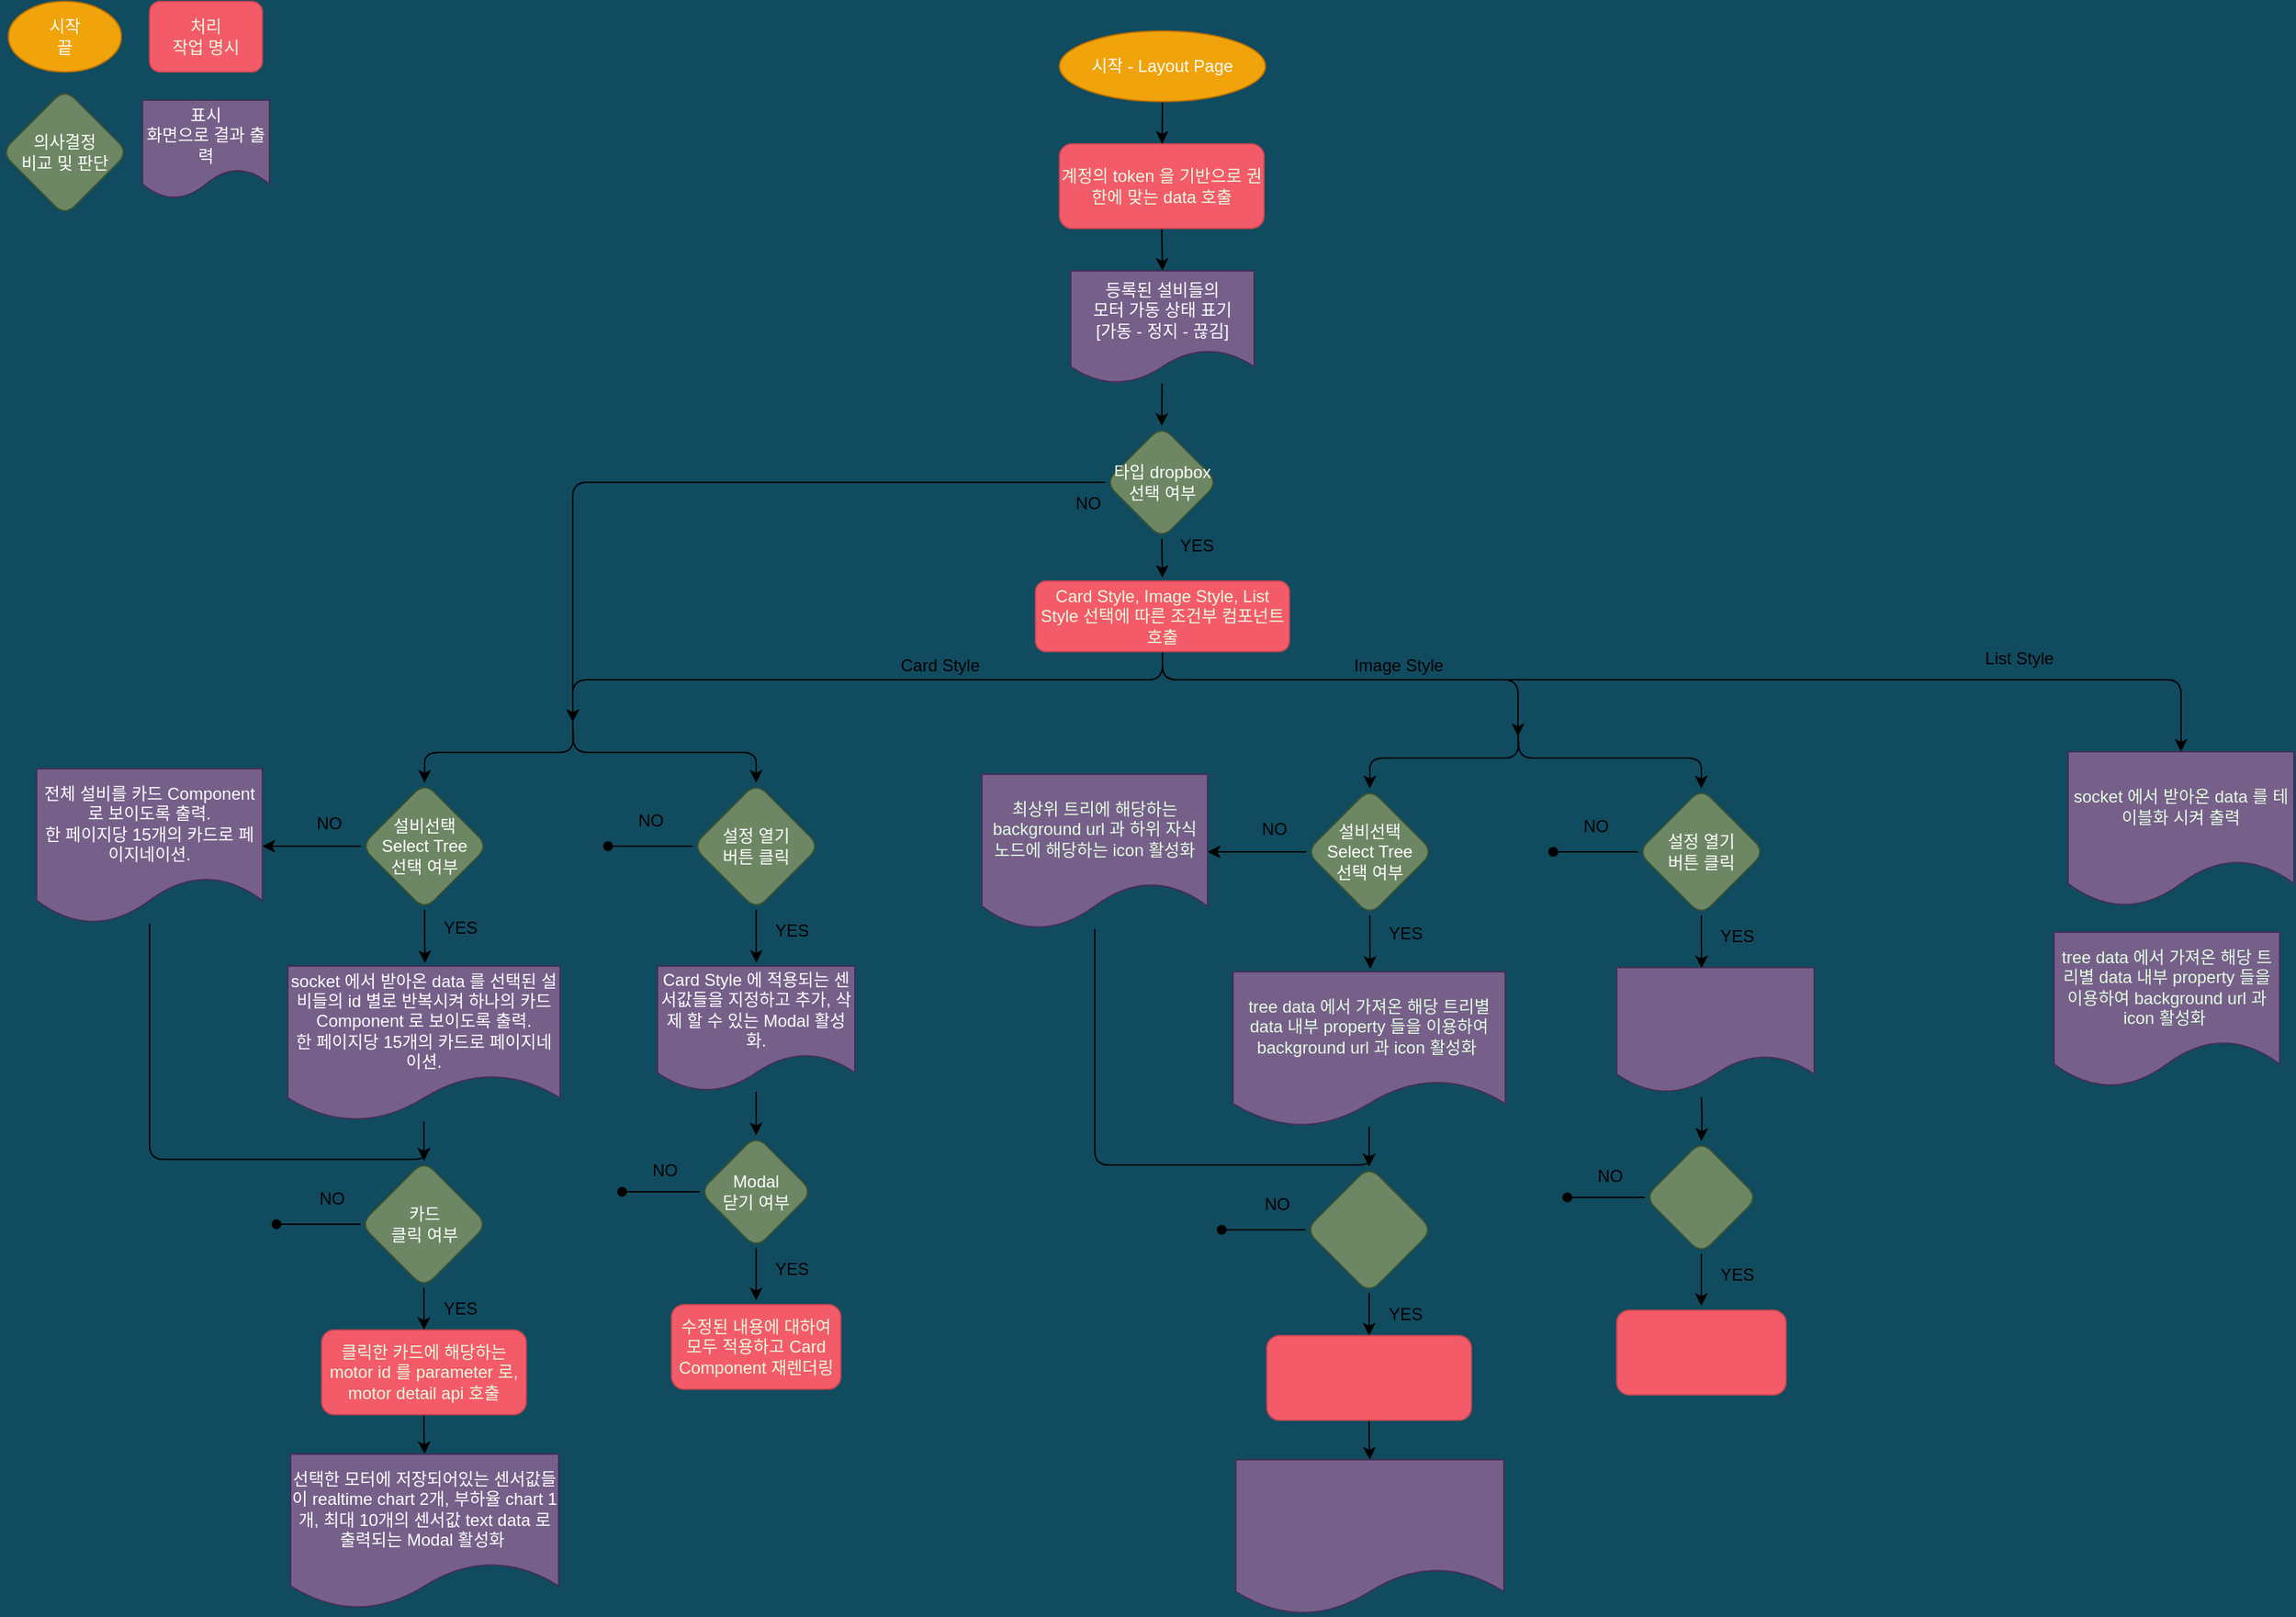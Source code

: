 <mxfile>
    <diagram id="Xwy4MLogNIPWX0uJKcdW" name="페이지-1">
        <mxGraphModel dx="1444" dy="819" grid="1" gridSize="10" guides="1" tooltips="1" connect="1" arrows="1" fold="1" page="1" pageScale="1" pageWidth="827" pageHeight="1169" background="#114B5F" math="0" shadow="0">
            <root>
                <mxCell id="0"/>
                <mxCell id="1" parent="0"/>
                <mxCell id="2" value="&lt;font style=&quot;font-size: 12px;&quot;&gt;의사결정&lt;br&gt;비교 및 판단&lt;/font&gt;" style="rhombus;whiteSpace=wrap;html=1;fillColor=#6d8764;strokeColor=#3A5431;fontColor=#ffffff;rounded=1;glass=0;strokeWidth=1;shadow=0;" parent="1" vertex="1">
                    <mxGeometry x="5" y="71" width="90" height="90" as="geometry"/>
                </mxCell>
                <mxCell id="129" style="edgeStyle=none;html=1;exitX=0.5;exitY=1;exitDx=0;exitDy=0;entryX=0.5;entryY=0;entryDx=0;entryDy=0;" parent="1" source="9" target="127" edge="1">
                    <mxGeometry relative="1" as="geometry"/>
                </mxCell>
                <mxCell id="9" value="계정의 token 을 기반으로 권한에 맞는 data 호출" style="whiteSpace=wrap;html=1;fillColor=#F45B69;strokeColor=#C34651;fontColor=#E4FDE1;rounded=1;glass=0;strokeWidth=1;shadow=0;" parent="1" vertex="1">
                    <mxGeometry x="755" y="110" width="145" height="60" as="geometry"/>
                </mxCell>
                <mxCell id="22" style="edgeStyle=none;html=1;exitX=0.5;exitY=1;exitDx=0;exitDy=0;" parent="1" source="23" target="9" edge="1">
                    <mxGeometry relative="1" as="geometry"/>
                </mxCell>
                <mxCell id="23" value="&lt;font color=&quot;#ffffff&quot;&gt;시작 - Layout Page&lt;/font&gt;" style="ellipse;whiteSpace=wrap;html=1;fillStyle=auto;fillColor=#f0a30a;fontColor=#000000;strokeColor=#BD7000;" parent="1" vertex="1">
                    <mxGeometry x="755" y="30" width="146" height="50" as="geometry"/>
                </mxCell>
                <mxCell id="36" value="표시&lt;br&gt;화면으로 결과 출력" style="shape=document;whiteSpace=wrap;html=1;boundedLbl=1;fillColor=#76608a;strokeColor=#432D57;fontColor=#ffffff;rounded=1;glass=0;strokeWidth=1;shadow=0;" parent="1" vertex="1">
                    <mxGeometry x="105" y="79" width="90" height="70" as="geometry"/>
                </mxCell>
                <mxCell id="37" value="처리&lt;br&gt;작업 명시" style="whiteSpace=wrap;html=1;fillColor=#F45B69;strokeColor=#C34651;fontColor=#E4FDE1;rounded=1;glass=0;strokeWidth=1;shadow=0;" parent="1" vertex="1">
                    <mxGeometry x="110" y="9" width="80" height="50" as="geometry"/>
                </mxCell>
                <mxCell id="38" value="&lt;font color=&quot;#ffffff&quot;&gt;시작&lt;br&gt;끝&lt;/font&gt;" style="ellipse;whiteSpace=wrap;html=1;fillStyle=auto;fillColor=#f0a30a;fontColor=#000000;strokeColor=#BD7000;" parent="1" vertex="1">
                    <mxGeometry x="10" y="9" width="80" height="50" as="geometry"/>
                </mxCell>
                <mxCell id="132" style="edgeStyle=none;html=1;exitX=0.5;exitY=1;exitDx=0;exitDy=0;entryX=0.5;entryY=-0.047;entryDx=0;entryDy=0;entryPerimeter=0;" parent="1" source="111" target="122" edge="1">
                    <mxGeometry relative="1" as="geometry"/>
                </mxCell>
                <mxCell id="133" style="edgeStyle=orthogonalEdgeStyle;html=1;exitX=0;exitY=0.5;exitDx=0;exitDy=0;" parent="1" source="111" edge="1">
                    <mxGeometry relative="1" as="geometry">
                        <mxPoint x="410" y="520" as="targetPoint"/>
                        <Array as="points">
                            <mxPoint x="410" y="350"/>
                        </Array>
                    </mxGeometry>
                </mxCell>
                <mxCell id="111" value="타입 dropbox&lt;br&gt;선택 여부" style="rhombus;whiteSpace=wrap;html=1;fillColor=#6d8764;strokeColor=#3A5431;fontColor=#ffffff;rounded=1;glass=0;strokeWidth=1;shadow=0;" parent="1" vertex="1">
                    <mxGeometry x="787.5" y="310" width="80" height="80" as="geometry"/>
                </mxCell>
                <mxCell id="116" value="NO" style="text;html=1;align=center;verticalAlign=middle;resizable=0;points=[];autosize=1;strokeColor=none;fillColor=none;" parent="1" vertex="1">
                    <mxGeometry x="755" y="350" width="40" height="30" as="geometry"/>
                </mxCell>
                <mxCell id="117" value="YES" style="text;html=1;align=center;verticalAlign=middle;resizable=0;points=[];autosize=1;strokeColor=none;fillColor=none;" parent="1" vertex="1">
                    <mxGeometry x="827" y="380" width="50" height="30" as="geometry"/>
                </mxCell>
                <mxCell id="119" value="&lt;span style=&quot;color: rgb(228, 253, 225);&quot;&gt;socket 에서 받아온 data 를 테이블화 시켜 출력&lt;/span&gt;" style="shape=document;whiteSpace=wrap;html=1;boundedLbl=1;fillColor=#76608a;strokeColor=#432D57;fontColor=#ffffff;rounded=1;glass=0;strokeWidth=1;shadow=0;" parent="1" vertex="1">
                    <mxGeometry x="1470" y="541" width="160" height="110" as="geometry"/>
                </mxCell>
                <mxCell id="120" value="&lt;span style=&quot;color: rgb(228, 253, 225);&quot;&gt;tree data 에서 가져온 해당 트리별 data 내부 property 들을 이용하여 background url 과 icon 활성화&amp;nbsp;&lt;/span&gt;" style="shape=document;whiteSpace=wrap;html=1;boundedLbl=1;fillColor=#76608a;strokeColor=#432D57;fontColor=#ffffff;rounded=1;glass=0;strokeWidth=1;shadow=0;" parent="1" vertex="1">
                    <mxGeometry x="1460" y="669" width="160" height="110" as="geometry"/>
                </mxCell>
                <mxCell id="124" style="edgeStyle=orthogonalEdgeStyle;html=1;exitX=0.5;exitY=1;exitDx=0;exitDy=0;" parent="1" source="122" edge="1">
                    <mxGeometry relative="1" as="geometry">
                        <mxPoint x="410" y="520" as="targetPoint"/>
                        <Array as="points">
                            <mxPoint x="828" y="490"/>
                            <mxPoint x="410" y="490"/>
                        </Array>
                    </mxGeometry>
                </mxCell>
                <mxCell id="126" style="edgeStyle=orthogonalEdgeStyle;html=1;exitX=0.5;exitY=1;exitDx=0;exitDy=0;entryX=0.5;entryY=0;entryDx=0;entryDy=0;" parent="1" source="122" target="119" edge="1">
                    <mxGeometry relative="1" as="geometry">
                        <Array as="points">
                            <mxPoint x="828" y="490"/>
                            <mxPoint x="1550" y="490"/>
                        </Array>
                    </mxGeometry>
                </mxCell>
                <mxCell id="217" style="edgeStyle=orthogonalEdgeStyle;html=1;exitX=0.5;exitY=1;exitDx=0;exitDy=0;" edge="1" parent="1" source="122">
                    <mxGeometry relative="1" as="geometry">
                        <mxPoint x="1080" y="530" as="targetPoint"/>
                        <Array as="points">
                            <mxPoint x="828" y="490"/>
                            <mxPoint x="1080" y="490"/>
                        </Array>
                    </mxGeometry>
                </mxCell>
                <mxCell id="122" value="Card Style, Image Style, List Style 선택에 따른 조건부 컴포넌트 호출" style="whiteSpace=wrap;html=1;fillColor=#F45B69;strokeColor=#C34651;fontColor=#E4FDE1;rounded=1;glass=0;strokeWidth=1;shadow=0;" parent="1" vertex="1">
                    <mxGeometry x="738" y="420" width="180" height="50" as="geometry"/>
                </mxCell>
                <mxCell id="131" style="edgeStyle=none;html=1;entryX=0.5;entryY=0;entryDx=0;entryDy=0;" parent="1" source="127" target="111" edge="1">
                    <mxGeometry relative="1" as="geometry"/>
                </mxCell>
                <mxCell id="127" value="등록된 설비들의&lt;br&gt;모터 가동 상태 표기&lt;br&gt;[가동 - 정지 - 끊김]" style="shape=document;whiteSpace=wrap;html=1;boundedLbl=1;fillColor=#76608a;strokeColor=#432D57;fontColor=#ffffff;rounded=1;glass=0;strokeWidth=1;shadow=0;" parent="1" vertex="1">
                    <mxGeometry x="763" y="200" width="130" height="80" as="geometry"/>
                </mxCell>
                <mxCell id="145" style="edgeStyle=none;html=1;exitX=0;exitY=0.5;exitDx=0;exitDy=0;entryX=1;entryY=0.5;entryDx=0;entryDy=0;" parent="1" source="128" target="144" edge="1">
                    <mxGeometry relative="1" as="geometry"/>
                </mxCell>
                <mxCell id="177" style="edgeStyle=orthogonalEdgeStyle;html=1;exitX=0.5;exitY=0;exitDx=0;exitDy=0;endArrow=none;endFill=0;elbow=vertical;startArrow=classic;startFill=1;" parent="1" source="128" edge="1">
                    <mxGeometry relative="1" as="geometry">
                        <mxPoint x="410" y="519" as="targetPoint"/>
                    </mxGeometry>
                </mxCell>
                <mxCell id="179" style="edgeStyle=orthogonalEdgeStyle;html=1;exitX=0.5;exitY=1;exitDx=0;exitDy=0;entryX=0.504;entryY=-0.019;entryDx=0;entryDy=0;entryPerimeter=0;startArrow=none;startFill=0;endArrow=classic;endFill=1;elbow=vertical;" parent="1" source="128" target="140" edge="1">
                    <mxGeometry relative="1" as="geometry"/>
                </mxCell>
                <mxCell id="128" value="설비선택&lt;br&gt;Select Tree&lt;br&gt;선택 여부" style="rhombus;whiteSpace=wrap;html=1;fillColor=#6d8764;strokeColor=#3A5431;fontColor=#ffffff;rounded=1;glass=0;strokeWidth=1;shadow=0;" parent="1" vertex="1">
                    <mxGeometry x="260" y="563" width="90" height="90" as="geometry"/>
                </mxCell>
                <mxCell id="137" value="NO" style="text;html=1;align=center;verticalAlign=middle;resizable=0;points=[];autosize=1;strokeColor=none;fillColor=none;" parent="1" vertex="1">
                    <mxGeometry x="217" y="577" width="40" height="30" as="geometry"/>
                </mxCell>
                <mxCell id="138" value="YES" style="text;html=1;align=center;verticalAlign=middle;resizable=0;points=[];autosize=1;strokeColor=none;fillColor=none;" parent="1" vertex="1">
                    <mxGeometry x="305" y="651" width="50" height="30" as="geometry"/>
                </mxCell>
                <mxCell id="147" style="edgeStyle=none;html=1;entryX=0.5;entryY=0;entryDx=0;entryDy=0;" parent="1" source="140" target="146" edge="1">
                    <mxGeometry relative="1" as="geometry"/>
                </mxCell>
                <mxCell id="140" value="socket 에서 받아온 data 를 선택된 설비들의 id 별로 반복시켜 하나의 카드 Component 로 보이도록 출력.&lt;br&gt;한 페이지당 15개의 카드로 페이지네이션." style="shape=document;whiteSpace=wrap;html=1;boundedLbl=1;fillColor=#76608a;strokeColor=#432D57;fontColor=#ffffff;rounded=1;glass=0;strokeWidth=1;shadow=0;" parent="1" vertex="1">
                    <mxGeometry x="208" y="693" width="193" height="110" as="geometry"/>
                </mxCell>
                <mxCell id="141" value="Card Style" style="text;html=1;align=center;verticalAlign=middle;resizable=0;points=[];autosize=1;strokeColor=none;fillColor=none;" parent="1" vertex="1">
                    <mxGeometry x="630" y="465" width="80" height="30" as="geometry"/>
                </mxCell>
                <mxCell id="142" value="Image Style" style="text;html=1;align=center;verticalAlign=middle;resizable=0;points=[];autosize=1;strokeColor=none;fillColor=none;" parent="1" vertex="1">
                    <mxGeometry x="950" y="465" width="90" height="30" as="geometry"/>
                </mxCell>
                <mxCell id="143" value="List Style" style="text;html=1;align=center;verticalAlign=middle;resizable=0;points=[];autosize=1;strokeColor=none;fillColor=none;" parent="1" vertex="1">
                    <mxGeometry x="1400" y="460" width="70" height="30" as="geometry"/>
                </mxCell>
                <mxCell id="149" style="edgeStyle=orthogonalEdgeStyle;html=1;entryX=0.5;entryY=0;entryDx=0;entryDy=0;" parent="1" source="144" target="146" edge="1">
                    <mxGeometry relative="1" as="geometry">
                        <Array as="points">
                            <mxPoint x="110" y="830"/>
                            <mxPoint x="304" y="830"/>
                        </Array>
                    </mxGeometry>
                </mxCell>
                <mxCell id="144" value="전체 설비를 카드 Component 로 보이도록 출력.&lt;br&gt;한 페이지당 15개의 카드로 페이지네이션." style="shape=document;whiteSpace=wrap;html=1;boundedLbl=1;fillColor=#76608a;strokeColor=#432D57;fontColor=#ffffff;rounded=1;glass=0;strokeWidth=1;shadow=0;" parent="1" vertex="1">
                    <mxGeometry x="30" y="553" width="160" height="110" as="geometry"/>
                </mxCell>
                <mxCell id="150" style="edgeStyle=orthogonalEdgeStyle;html=1;endArrow=oval;endFill=1;" parent="1" source="146" edge="1">
                    <mxGeometry relative="1" as="geometry">
                        <mxPoint x="200" y="876" as="targetPoint"/>
                    </mxGeometry>
                </mxCell>
                <mxCell id="182" style="edgeStyle=orthogonalEdgeStyle;html=1;exitX=0.5;exitY=1;exitDx=0;exitDy=0;entryX=0.5;entryY=0;entryDx=0;entryDy=0;startArrow=none;startFill=0;endArrow=classic;endFill=1;elbow=vertical;" parent="1" source="146" target="154" edge="1">
                    <mxGeometry relative="1" as="geometry"/>
                </mxCell>
                <mxCell id="146" value="카드&lt;br&gt;클릭 여부" style="rhombus;whiteSpace=wrap;html=1;fillColor=#6d8764;strokeColor=#3A5431;fontColor=#ffffff;rounded=1;glass=0;strokeWidth=1;shadow=0;" parent="1" vertex="1">
                    <mxGeometry x="259.5" y="831" width="90" height="90" as="geometry"/>
                </mxCell>
                <mxCell id="151" value="NO" style="text;html=1;align=center;verticalAlign=middle;resizable=0;points=[];autosize=1;strokeColor=none;fillColor=none;" parent="1" vertex="1">
                    <mxGeometry x="219" y="843" width="40" height="30" as="geometry"/>
                </mxCell>
                <mxCell id="153" value="YES" style="text;html=1;align=center;verticalAlign=middle;resizable=0;points=[];autosize=1;strokeColor=none;fillColor=none;" parent="1" vertex="1">
                    <mxGeometry x="305" y="921" width="50" height="30" as="geometry"/>
                </mxCell>
                <mxCell id="157" value="" style="edgeStyle=orthogonalEdgeStyle;html=1;endArrow=classic;endFill=1;" parent="1" source="154" target="156" edge="1">
                    <mxGeometry relative="1" as="geometry"/>
                </mxCell>
                <mxCell id="154" value="클릭한 카드에 해당하는 motor id 를 parameter 로, motor detail api 호출" style="whiteSpace=wrap;html=1;fillColor=#F45B69;strokeColor=#C34651;fontColor=#E4FDE1;rounded=1;glass=0;strokeWidth=1;shadow=0;" parent="1" vertex="1">
                    <mxGeometry x="232" y="951" width="145" height="60" as="geometry"/>
                </mxCell>
                <mxCell id="156" value="선택한 모터에 저장되어있는 센서값들이 realtime chart 2개, 부하율 chart 1개, 최대 10개의 센서값 text data 로 출력되는 Modal 활성화&amp;nbsp;" style="shape=document;whiteSpace=wrap;html=1;boundedLbl=1;fillColor=#76608a;strokeColor=#432D57;fontColor=#ffffff;rounded=1;glass=0;strokeWidth=1;shadow=0;" parent="1" vertex="1">
                    <mxGeometry x="210" y="1039" width="190" height="110" as="geometry"/>
                </mxCell>
                <mxCell id="162" style="edgeStyle=orthogonalEdgeStyle;html=1;exitX=0;exitY=0.5;exitDx=0;exitDy=0;endArrow=oval;endFill=1;" parent="1" source="158" edge="1">
                    <mxGeometry relative="1" as="geometry">
                        <mxPoint x="435" y="608" as="targetPoint"/>
                        <Array as="points">
                            <mxPoint x="465" y="608"/>
                            <mxPoint x="465" y="608"/>
                        </Array>
                    </mxGeometry>
                </mxCell>
                <mxCell id="164" style="edgeStyle=orthogonalEdgeStyle;html=1;exitX=0.5;exitY=1;exitDx=0;exitDy=0;endArrow=classic;endFill=1;entryX=0.501;entryY=-0.027;entryDx=0;entryDy=0;entryPerimeter=0;" parent="1" source="158" target="163" edge="1">
                    <mxGeometry relative="1" as="geometry">
                        <mxPoint x="540" y="690" as="targetPoint"/>
                        <Array as="points"/>
                    </mxGeometry>
                </mxCell>
                <mxCell id="176" style="edgeStyle=orthogonalEdgeStyle;html=1;exitX=0.5;exitY=0;exitDx=0;exitDy=0;endArrow=none;endFill=0;elbow=vertical;startArrow=classic;startFill=1;" parent="1" source="158" edge="1">
                    <mxGeometry relative="1" as="geometry">
                        <mxPoint x="410" y="519" as="targetPoint"/>
                    </mxGeometry>
                </mxCell>
                <mxCell id="158" value="설정 열기&lt;br&gt;버튼 클릭" style="rhombus;whiteSpace=wrap;html=1;fillColor=#6d8764;strokeColor=#3A5431;fontColor=#ffffff;rounded=1;glass=0;strokeWidth=1;shadow=0;" parent="1" vertex="1">
                    <mxGeometry x="495" y="563" width="90" height="90" as="geometry"/>
                </mxCell>
                <mxCell id="160" value="NO" style="text;html=1;align=center;verticalAlign=middle;resizable=0;points=[];autosize=1;strokeColor=none;fillColor=none;" parent="1" vertex="1">
                    <mxGeometry x="444.5" y="575" width="40" height="30" as="geometry"/>
                </mxCell>
                <mxCell id="181" style="edgeStyle=orthogonalEdgeStyle;html=1;entryX=0.5;entryY=0;entryDx=0;entryDy=0;startArrow=none;startFill=0;endArrow=classic;endFill=1;elbow=vertical;" parent="1" source="163" target="166" edge="1">
                    <mxGeometry relative="1" as="geometry"/>
                </mxCell>
                <mxCell id="163" value="Card Style 에 적용되는 센서값들을 지정하고 추가, 삭제 할 수 있는 Modal 활성화." style="shape=document;whiteSpace=wrap;html=1;boundedLbl=1;fillColor=#76608a;strokeColor=#432D57;fontColor=#ffffff;rounded=1;glass=0;strokeWidth=1;shadow=0;" parent="1" vertex="1">
                    <mxGeometry x="470" y="693" width="140" height="89" as="geometry"/>
                </mxCell>
                <mxCell id="165" value="YES" style="text;html=1;align=center;verticalAlign=middle;resizable=0;points=[];autosize=1;strokeColor=none;fillColor=none;" parent="1" vertex="1">
                    <mxGeometry x="540" y="653" width="50" height="30" as="geometry"/>
                </mxCell>
                <mxCell id="168" style="edgeStyle=orthogonalEdgeStyle;html=1;exitX=0;exitY=0.5;exitDx=0;exitDy=0;endArrow=oval;endFill=1;" parent="1" source="166" edge="1">
                    <mxGeometry relative="1" as="geometry">
                        <mxPoint x="445" y="853" as="targetPoint"/>
                    </mxGeometry>
                </mxCell>
                <mxCell id="171" value="" style="edgeStyle=orthogonalEdgeStyle;html=1;endArrow=classic;endFill=1;" parent="1" source="166" edge="1">
                    <mxGeometry relative="1" as="geometry">
                        <mxPoint x="540" y="930" as="targetPoint"/>
                    </mxGeometry>
                </mxCell>
                <mxCell id="166" value="Modal&lt;br&gt;닫기 여부" style="rhombus;whiteSpace=wrap;html=1;fillColor=#6d8764;strokeColor=#3A5431;fontColor=#ffffff;rounded=1;glass=0;strokeWidth=1;shadow=0;" parent="1" vertex="1">
                    <mxGeometry x="500" y="813" width="80" height="80" as="geometry"/>
                </mxCell>
                <mxCell id="169" value="NO" style="text;html=1;align=center;verticalAlign=middle;resizable=0;points=[];autosize=1;strokeColor=none;fillColor=none;" parent="1" vertex="1">
                    <mxGeometry x="455" y="823" width="40" height="30" as="geometry"/>
                </mxCell>
                <mxCell id="170" value="수정된 내용에 대하여 모두 적용하고 Card Component 재렌더링" style="whiteSpace=wrap;html=1;fillColor=#F45B69;strokeColor=#C34651;fontColor=#E4FDE1;rounded=1;glass=0;strokeWidth=1;shadow=0;" parent="1" vertex="1">
                    <mxGeometry x="480" y="933" width="120" height="60" as="geometry"/>
                </mxCell>
                <mxCell id="172" value="YES" style="text;html=1;align=center;verticalAlign=middle;resizable=0;points=[];autosize=1;strokeColor=none;fillColor=none;" parent="1" vertex="1">
                    <mxGeometry x="540" y="893" width="50" height="30" as="geometry"/>
                </mxCell>
                <mxCell id="183" style="edgeStyle=none;html=1;exitX=0;exitY=0.5;exitDx=0;exitDy=0;entryX=1;entryY=0.5;entryDx=0;entryDy=0;" edge="1" parent="1" source="186" target="192">
                    <mxGeometry relative="1" as="geometry"/>
                </mxCell>
                <mxCell id="184" style="edgeStyle=orthogonalEdgeStyle;html=1;exitX=0.5;exitY=0;exitDx=0;exitDy=0;endArrow=none;endFill=0;elbow=vertical;startArrow=classic;startFill=1;" edge="1" parent="1" source="186">
                    <mxGeometry relative="1" as="geometry">
                        <mxPoint x="1080" y="523" as="targetPoint"/>
                    </mxGeometry>
                </mxCell>
                <mxCell id="185" style="edgeStyle=orthogonalEdgeStyle;html=1;exitX=0.5;exitY=1;exitDx=0;exitDy=0;entryX=0.504;entryY=-0.019;entryDx=0;entryDy=0;entryPerimeter=0;startArrow=none;startFill=0;endArrow=classic;endFill=1;elbow=vertical;" edge="1" parent="1" source="186" target="190">
                    <mxGeometry relative="1" as="geometry"/>
                </mxCell>
                <mxCell id="186" value="설비선택&lt;br&gt;Select Tree&lt;br&gt;선택 여부" style="rhombus;whiteSpace=wrap;html=1;fillColor=#6d8764;strokeColor=#3A5431;fontColor=#ffffff;rounded=1;glass=0;strokeWidth=1;shadow=0;" vertex="1" parent="1">
                    <mxGeometry x="930" y="567" width="90" height="90" as="geometry"/>
                </mxCell>
                <mxCell id="187" value="NO" style="text;html=1;align=center;verticalAlign=middle;resizable=0;points=[];autosize=1;strokeColor=none;fillColor=none;" vertex="1" parent="1">
                    <mxGeometry x="887" y="581" width="40" height="30" as="geometry"/>
                </mxCell>
                <mxCell id="188" value="YES" style="text;html=1;align=center;verticalAlign=middle;resizable=0;points=[];autosize=1;strokeColor=none;fillColor=none;" vertex="1" parent="1">
                    <mxGeometry x="975" y="655" width="50" height="30" as="geometry"/>
                </mxCell>
                <mxCell id="189" style="edgeStyle=none;html=1;entryX=0.5;entryY=0;entryDx=0;entryDy=0;" edge="1" parent="1" source="190" target="195">
                    <mxGeometry relative="1" as="geometry"/>
                </mxCell>
                <mxCell id="190" value="&lt;span style=&quot;color: rgb(228, 253, 225);&quot;&gt;tree data 에서 가져온 해당 트리별 data 내부 property 들을 이용하여 background url 과 icon 활성화&amp;nbsp;&lt;/span&gt;" style="shape=document;whiteSpace=wrap;html=1;boundedLbl=1;fillColor=#76608a;strokeColor=#432D57;fontColor=#ffffff;rounded=1;glass=0;strokeWidth=1;shadow=0;" vertex="1" parent="1">
                    <mxGeometry x="878" y="697" width="193" height="110" as="geometry"/>
                </mxCell>
                <mxCell id="191" style="edgeStyle=orthogonalEdgeStyle;html=1;entryX=0.5;entryY=0;entryDx=0;entryDy=0;" edge="1" parent="1" source="192" target="195">
                    <mxGeometry relative="1" as="geometry">
                        <Array as="points">
                            <mxPoint x="780" y="834"/>
                            <mxPoint x="974" y="834"/>
                        </Array>
                    </mxGeometry>
                </mxCell>
                <mxCell id="192" value="&lt;font color=&quot;#e4fde1&quot;&gt;최상위 트리에 해당하는 background url 과 하위 자식 노드에 해당하는 icon 활성화&lt;/font&gt;" style="shape=document;whiteSpace=wrap;html=1;boundedLbl=1;fillColor=#76608a;strokeColor=#432D57;fontColor=#ffffff;rounded=1;glass=0;strokeWidth=1;shadow=0;" vertex="1" parent="1">
                    <mxGeometry x="700" y="557" width="160" height="110" as="geometry"/>
                </mxCell>
                <mxCell id="193" style="edgeStyle=orthogonalEdgeStyle;html=1;endArrow=oval;endFill=1;" edge="1" parent="1" source="195">
                    <mxGeometry relative="1" as="geometry">
                        <mxPoint x="870" y="880" as="targetPoint"/>
                    </mxGeometry>
                </mxCell>
                <mxCell id="194" style="edgeStyle=orthogonalEdgeStyle;html=1;exitX=0.5;exitY=1;exitDx=0;exitDy=0;entryX=0.5;entryY=0;entryDx=0;entryDy=0;startArrow=none;startFill=0;endArrow=classic;endFill=1;elbow=vertical;" edge="1" parent="1" source="195" target="199">
                    <mxGeometry relative="1" as="geometry"/>
                </mxCell>
                <mxCell id="195" value="" style="rhombus;whiteSpace=wrap;html=1;fillColor=#6d8764;strokeColor=#3A5431;fontColor=#ffffff;rounded=1;glass=0;strokeWidth=1;shadow=0;" vertex="1" parent="1">
                    <mxGeometry x="929.5" y="835" width="90" height="90" as="geometry"/>
                </mxCell>
                <mxCell id="196" value="NO" style="text;html=1;align=center;verticalAlign=middle;resizable=0;points=[];autosize=1;strokeColor=none;fillColor=none;" vertex="1" parent="1">
                    <mxGeometry x="889" y="847" width="40" height="30" as="geometry"/>
                </mxCell>
                <mxCell id="197" value="YES" style="text;html=1;align=center;verticalAlign=middle;resizable=0;points=[];autosize=1;strokeColor=none;fillColor=none;" vertex="1" parent="1">
                    <mxGeometry x="975" y="925" width="50" height="30" as="geometry"/>
                </mxCell>
                <mxCell id="198" value="" style="edgeStyle=orthogonalEdgeStyle;html=1;endArrow=classic;endFill=1;" edge="1" parent="1" source="199" target="200">
                    <mxGeometry relative="1" as="geometry"/>
                </mxCell>
                <mxCell id="199" value="" style="whiteSpace=wrap;html=1;fillColor=#F45B69;strokeColor=#C34651;fontColor=#E4FDE1;rounded=1;glass=0;strokeWidth=1;shadow=0;" vertex="1" parent="1">
                    <mxGeometry x="902" y="955" width="145" height="60" as="geometry"/>
                </mxCell>
                <mxCell id="200" value="" style="shape=document;whiteSpace=wrap;html=1;boundedLbl=1;fillColor=#76608a;strokeColor=#432D57;fontColor=#ffffff;rounded=1;glass=0;strokeWidth=1;shadow=0;" vertex="1" parent="1">
                    <mxGeometry x="880" y="1043" width="190" height="110" as="geometry"/>
                </mxCell>
                <mxCell id="201" style="edgeStyle=orthogonalEdgeStyle;html=1;exitX=0;exitY=0.5;exitDx=0;exitDy=0;endArrow=oval;endFill=1;" edge="1" parent="1" source="204">
                    <mxGeometry relative="1" as="geometry">
                        <mxPoint x="1105" y="612" as="targetPoint"/>
                        <Array as="points">
                            <mxPoint x="1135" y="612"/>
                            <mxPoint x="1135" y="612"/>
                        </Array>
                    </mxGeometry>
                </mxCell>
                <mxCell id="202" style="edgeStyle=orthogonalEdgeStyle;html=1;exitX=0.5;exitY=1;exitDx=0;exitDy=0;endArrow=classic;endFill=1;entryX=0.501;entryY=-0.027;entryDx=0;entryDy=0;entryPerimeter=0;" edge="1" parent="1" source="204">
                    <mxGeometry relative="1" as="geometry">
                        <mxPoint x="1210.14" y="694.597" as="targetPoint"/>
                        <Array as="points"/>
                    </mxGeometry>
                </mxCell>
                <mxCell id="203" style="edgeStyle=orthogonalEdgeStyle;html=1;exitX=0.5;exitY=0;exitDx=0;exitDy=0;endArrow=none;endFill=0;elbow=vertical;startArrow=classic;startFill=1;" edge="1" parent="1" source="204">
                    <mxGeometry relative="1" as="geometry">
                        <mxPoint x="1080" y="523" as="targetPoint"/>
                    </mxGeometry>
                </mxCell>
                <mxCell id="204" value="설정 열기&lt;br&gt;버튼 클릭" style="rhombus;whiteSpace=wrap;html=1;fillColor=#6d8764;strokeColor=#3A5431;fontColor=#ffffff;rounded=1;glass=0;strokeWidth=1;shadow=0;" vertex="1" parent="1">
                    <mxGeometry x="1165" y="567" width="90" height="90" as="geometry"/>
                </mxCell>
                <mxCell id="205" value="NO" style="text;html=1;align=center;verticalAlign=middle;resizable=0;points=[];autosize=1;strokeColor=none;fillColor=none;" vertex="1" parent="1">
                    <mxGeometry x="1114.5" y="579" width="40" height="30" as="geometry"/>
                </mxCell>
                <mxCell id="206" style="edgeStyle=orthogonalEdgeStyle;html=1;entryX=0.5;entryY=0;entryDx=0;entryDy=0;startArrow=none;startFill=0;endArrow=classic;endFill=1;elbow=vertical;" edge="1" parent="1" target="211">
                    <mxGeometry relative="1" as="geometry">
                        <mxPoint x="1210" y="786" as="sourcePoint"/>
                    </mxGeometry>
                </mxCell>
                <mxCell id="207" value="" style="shape=document;whiteSpace=wrap;html=1;boundedLbl=1;fillColor=#76608a;strokeColor=#432D57;fontColor=#ffffff;rounded=1;glass=0;strokeWidth=1;shadow=0;" vertex="1" parent="1">
                    <mxGeometry x="1150" y="694" width="140" height="89" as="geometry"/>
                </mxCell>
                <mxCell id="208" value="YES" style="text;html=1;align=center;verticalAlign=middle;resizable=0;points=[];autosize=1;strokeColor=none;fillColor=none;" vertex="1" parent="1">
                    <mxGeometry x="1210" y="657" width="50" height="30" as="geometry"/>
                </mxCell>
                <mxCell id="209" style="edgeStyle=orthogonalEdgeStyle;html=1;exitX=0;exitY=0.5;exitDx=0;exitDy=0;endArrow=oval;endFill=1;" edge="1" parent="1" source="211">
                    <mxGeometry relative="1" as="geometry">
                        <mxPoint x="1115" y="857" as="targetPoint"/>
                    </mxGeometry>
                </mxCell>
                <mxCell id="210" value="" style="edgeStyle=orthogonalEdgeStyle;html=1;endArrow=classic;endFill=1;" edge="1" parent="1" source="211">
                    <mxGeometry relative="1" as="geometry">
                        <mxPoint x="1210" y="934" as="targetPoint"/>
                    </mxGeometry>
                </mxCell>
                <mxCell id="211" value="" style="rhombus;whiteSpace=wrap;html=1;fillColor=#6d8764;strokeColor=#3A5431;fontColor=#ffffff;rounded=1;glass=0;strokeWidth=1;shadow=0;" vertex="1" parent="1">
                    <mxGeometry x="1170" y="817" width="80" height="80" as="geometry"/>
                </mxCell>
                <mxCell id="212" value="NO" style="text;html=1;align=center;verticalAlign=middle;resizable=0;points=[];autosize=1;strokeColor=none;fillColor=none;" vertex="1" parent="1">
                    <mxGeometry x="1125" y="827" width="40" height="30" as="geometry"/>
                </mxCell>
                <mxCell id="213" value="" style="whiteSpace=wrap;html=1;fillColor=#F45B69;strokeColor=#C34651;fontColor=#E4FDE1;rounded=1;glass=0;strokeWidth=1;shadow=0;" vertex="1" parent="1">
                    <mxGeometry x="1150" y="937" width="120" height="60" as="geometry"/>
                </mxCell>
                <mxCell id="214" value="YES" style="text;html=1;align=center;verticalAlign=middle;resizable=0;points=[];autosize=1;strokeColor=none;fillColor=none;" vertex="1" parent="1">
                    <mxGeometry x="1210" y="897" width="50" height="30" as="geometry"/>
                </mxCell>
            </root>
        </mxGraphModel>
    </diagram>
</mxfile>